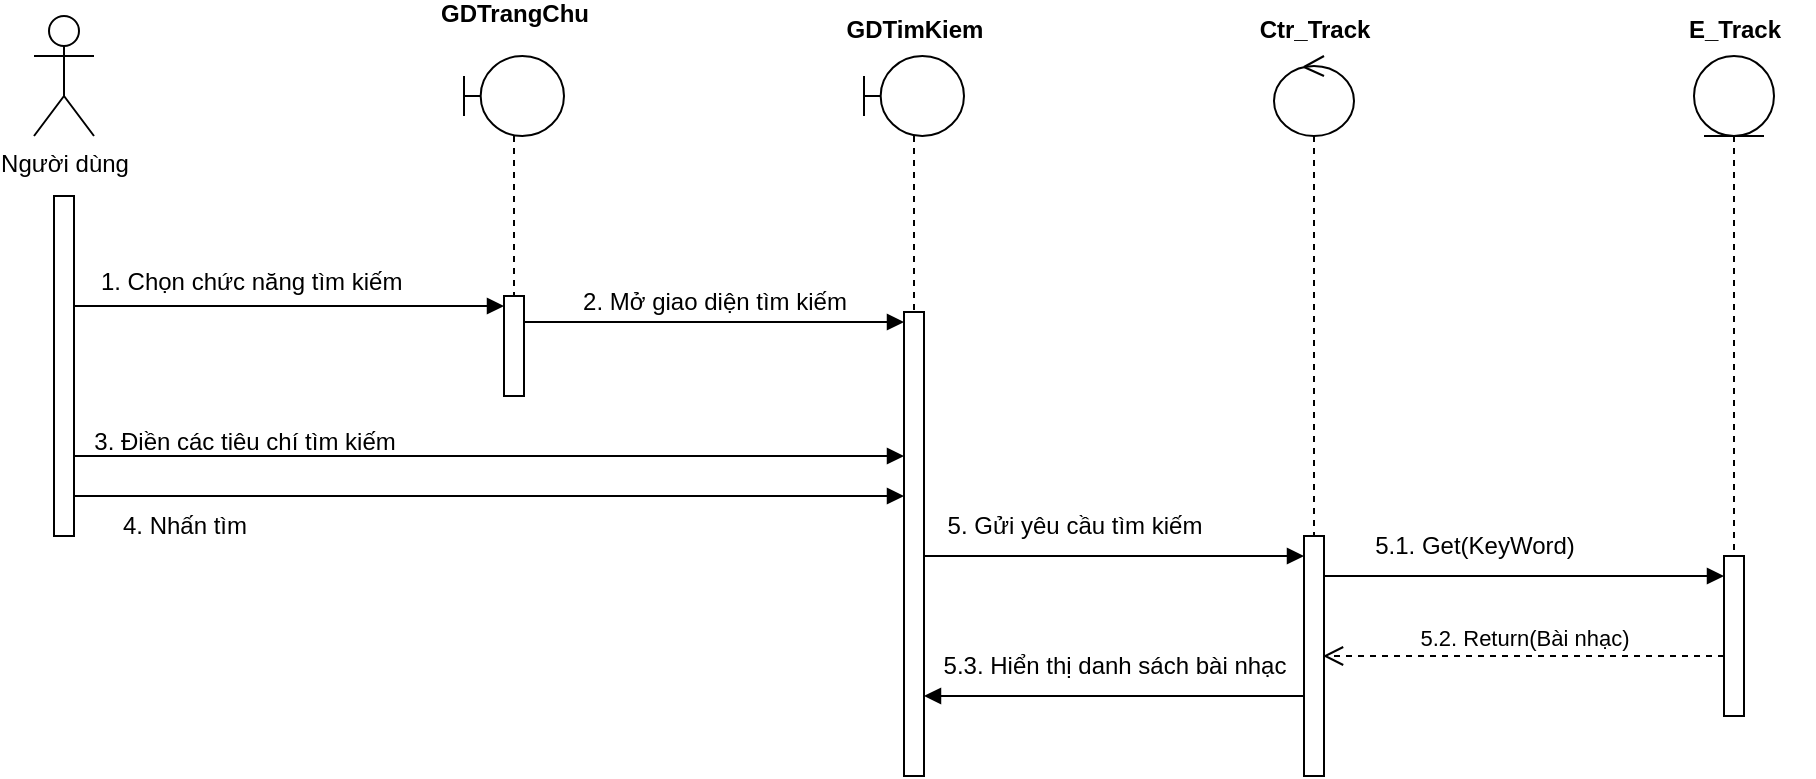 <mxfile version="28.2.4">
  <diagram name="Page-1" id="DWPDHFFD5bjBf8QQksMT">
    <mxGraphModel grid="1" page="1" gridSize="10" guides="1" tooltips="1" connect="1" arrows="1" fold="1" pageScale="1" pageWidth="850" pageHeight="1100" math="0" shadow="0">
      <root>
        <mxCell id="0" />
        <mxCell id="1" parent="0" />
        <mxCell id="C3-tmIuofmcglYMI4C39-1" value="Người dùng" style="shape=umlActor;verticalLabelPosition=bottom;verticalAlign=top;html=1;" vertex="1" parent="1">
          <mxGeometry x="20" y="16" width="30" height="60" as="geometry" />
        </mxCell>
        <mxCell id="C3-tmIuofmcglYMI4C39-2" value="" style="html=1;points=[[0,0,0,0,5],[0,1,0,0,-5],[1,0,0,0,5],[1,1,0,0,-5]];perimeter=orthogonalPerimeter;outlineConnect=0;targetShapes=umlLifeline;portConstraint=eastwest;newEdgeStyle={&quot;curved&quot;:0,&quot;rounded&quot;:0};" vertex="1" parent="1">
          <mxGeometry x="30" y="106" width="10" height="170" as="geometry" />
        </mxCell>
        <mxCell id="C3-tmIuofmcglYMI4C39-3" value="" style="shape=umlLifeline;perimeter=lifelinePerimeter;whiteSpace=wrap;html=1;container=1;dropTarget=0;collapsible=0;recursiveResize=0;outlineConnect=0;portConstraint=eastwest;newEdgeStyle={&quot;curved&quot;:0,&quot;rounded&quot;:0};participant=umlControl;" vertex="1" parent="1">
          <mxGeometry x="640" y="36" width="40" height="320" as="geometry" />
        </mxCell>
        <mxCell id="C3-tmIuofmcglYMI4C39-4" value="Ctr_Track" style="text;align=center;fontStyle=1;verticalAlign=middle;spacingLeft=3;spacingRight=3;strokeColor=none;rotatable=0;points=[[0,0.5],[1,0.5]];portConstraint=eastwest;html=1;" vertex="1" parent="1">
          <mxGeometry x="620" y="10" width="80" height="26" as="geometry" />
        </mxCell>
        <mxCell id="C3-tmIuofmcglYMI4C39-5" value="" style="shape=umlLifeline;perimeter=lifelinePerimeter;whiteSpace=wrap;html=1;container=1;dropTarget=0;collapsible=0;recursiveResize=0;outlineConnect=0;portConstraint=eastwest;newEdgeStyle={&quot;curved&quot;:0,&quot;rounded&quot;:0};participant=umlEntity;" vertex="1" parent="1">
          <mxGeometry x="850" y="36" width="40" height="250" as="geometry" />
        </mxCell>
        <mxCell id="C3-tmIuofmcglYMI4C39-6" value="E_Track" style="text;align=center;fontStyle=1;verticalAlign=middle;spacingLeft=3;spacingRight=3;strokeColor=none;rotatable=0;points=[[0,0.5],[1,0.5]];portConstraint=eastwest;html=1;" vertex="1" parent="1">
          <mxGeometry x="830" y="10" width="80" height="26" as="geometry" />
        </mxCell>
        <mxCell id="C3-tmIuofmcglYMI4C39-7" value="" style="shape=umlLifeline;perimeter=lifelinePerimeter;whiteSpace=wrap;html=1;container=1;dropTarget=0;collapsible=0;recursiveResize=0;outlineConnect=0;portConstraint=eastwest;newEdgeStyle={&quot;curved&quot;:0,&quot;rounded&quot;:0};participant=umlBoundary;" vertex="1" parent="1">
          <mxGeometry x="235" y="36" width="50" height="120" as="geometry" />
        </mxCell>
        <mxCell id="C3-tmIuofmcglYMI4C39-8" value="GDTrangChu" style="text;align=center;fontStyle=1;verticalAlign=middle;spacingLeft=3;spacingRight=3;strokeColor=none;rotatable=0;points=[[0,0.5],[1,0.5]];portConstraint=eastwest;html=1;" vertex="1" parent="1">
          <mxGeometry x="220" y="10" width="80" height="10" as="geometry" />
        </mxCell>
        <mxCell id="C3-tmIuofmcglYMI4C39-9" value="" style="shape=umlLifeline;perimeter=lifelinePerimeter;whiteSpace=wrap;html=1;container=1;dropTarget=0;collapsible=0;recursiveResize=0;outlineConnect=0;portConstraint=eastwest;newEdgeStyle={&quot;curved&quot;:0,&quot;rounded&quot;:0};participant=umlBoundary;" vertex="1" parent="1">
          <mxGeometry x="435" y="36" width="50" height="130" as="geometry" />
        </mxCell>
        <mxCell id="C3-tmIuofmcglYMI4C39-10" value="GDTimKiem" style="text;align=center;fontStyle=1;verticalAlign=middle;spacingLeft=3;spacingRight=3;strokeColor=none;rotatable=0;points=[[0,0.5],[1,0.5]];portConstraint=eastwest;html=1;" vertex="1" parent="1">
          <mxGeometry x="420" y="10" width="80" height="26" as="geometry" />
        </mxCell>
        <mxCell id="C3-tmIuofmcglYMI4C39-11" value="" style="html=1;points=[[0,0,0,0,5],[0,1,0,0,-5],[1,0,0,0,5],[1,1,0,0,-5]];perimeter=orthogonalPerimeter;outlineConnect=0;targetShapes=umlLifeline;portConstraint=eastwest;newEdgeStyle={&quot;curved&quot;:0,&quot;rounded&quot;:0};" vertex="1" parent="1">
          <mxGeometry x="255" y="156" width="10" height="50" as="geometry" />
        </mxCell>
        <mxCell id="C3-tmIuofmcglYMI4C39-12" value="" style="endArrow=block;endFill=1;html=1;align=left;verticalAlign=top;rounded=0;entryX=0;entryY=0;entryDx=0;entryDy=5;entryPerimeter=0;" edge="1" parent="1" source="C3-tmIuofmcglYMI4C39-2" target="C3-tmIuofmcglYMI4C39-11">
          <mxGeometry x="-1" relative="1" as="geometry">
            <mxPoint x="140" y="156" as="sourcePoint" />
            <mxPoint x="250" y="161" as="targetPoint" />
          </mxGeometry>
        </mxCell>
        <mxCell id="C3-tmIuofmcglYMI4C39-13" value="1. Chọn chức năng tìm kiếm&amp;nbsp;" style="text;html=1;align=center;verticalAlign=middle;resizable=0;points=[];autosize=1;strokeColor=none;fillColor=none;" vertex="1" parent="1">
          <mxGeometry x="40" y="134" width="180" height="30" as="geometry" />
        </mxCell>
        <mxCell id="C3-tmIuofmcglYMI4C39-14" value="" style="html=1;points=[[0,0,0,0,5],[0,1,0,0,-5],[1,0,0,0,5],[1,1,0,0,-5]];perimeter=orthogonalPerimeter;outlineConnect=0;targetShapes=umlLifeline;portConstraint=eastwest;newEdgeStyle={&quot;curved&quot;:0,&quot;rounded&quot;:0};" vertex="1" parent="1">
          <mxGeometry x="455" y="164" width="10" height="232" as="geometry" />
        </mxCell>
        <mxCell id="C3-tmIuofmcglYMI4C39-15" value="" style="endArrow=block;endFill=1;html=1;align=left;verticalAlign=top;rounded=0;entryX=0;entryY=0;entryDx=0;entryDy=5;entryPerimeter=0;" edge="1" parent="1" source="C3-tmIuofmcglYMI4C39-11" target="C3-tmIuofmcglYMI4C39-14">
          <mxGeometry x="-1" relative="1" as="geometry">
            <mxPoint x="250" y="186" as="sourcePoint" />
            <mxPoint x="560" y="186" as="targetPoint" />
          </mxGeometry>
        </mxCell>
        <mxCell id="C3-tmIuofmcglYMI4C39-16" value="2. Mở giao diện tìm kiếm" style="text;html=1;align=center;verticalAlign=middle;resizable=0;points=[];autosize=1;strokeColor=none;fillColor=none;" vertex="1" parent="1">
          <mxGeometry x="280" y="144" width="160" height="30" as="geometry" />
        </mxCell>
        <mxCell id="C3-tmIuofmcglYMI4C39-17" value="" style="endArrow=block;endFill=1;html=1;edgeStyle=orthogonalEdgeStyle;align=left;verticalAlign=top;rounded=0;" edge="1" parent="1" target="C3-tmIuofmcglYMI4C39-14">
          <mxGeometry x="-1" relative="1" as="geometry">
            <mxPoint x="40" y="236" as="sourcePoint" />
            <mxPoint x="350" y="236" as="targetPoint" />
            <Array as="points">
              <mxPoint x="350" y="236" />
              <mxPoint x="350" y="236" />
            </Array>
          </mxGeometry>
        </mxCell>
        <mxCell id="C3-tmIuofmcglYMI4C39-18" value="3. Điền các tiêu chí tìm kiếm" style="text;html=1;align=center;verticalAlign=middle;resizable=0;points=[];autosize=1;strokeColor=none;fillColor=none;" vertex="1" parent="1">
          <mxGeometry x="40" y="214" width="170" height="30" as="geometry" />
        </mxCell>
        <mxCell id="C3-tmIuofmcglYMI4C39-19" value="" style="endArrow=block;endFill=1;html=1;align=left;verticalAlign=top;rounded=0;" edge="1" parent="1" target="C3-tmIuofmcglYMI4C39-14">
          <mxGeometry x="-1" relative="1" as="geometry">
            <mxPoint x="40" y="256" as="sourcePoint" />
            <mxPoint x="380" y="266" as="targetPoint" />
          </mxGeometry>
        </mxCell>
        <mxCell id="C3-tmIuofmcglYMI4C39-20" value="4. Nhấn tìm" style="text;html=1;align=center;verticalAlign=middle;resizable=0;points=[];autosize=1;strokeColor=none;fillColor=none;" vertex="1" parent="1">
          <mxGeometry x="50" y="256" width="90" height="30" as="geometry" />
        </mxCell>
        <mxCell id="C3-tmIuofmcglYMI4C39-21" value="" style="html=1;points=[[0,0,0,0,5],[0,1,0,0,-5],[1,0,0,0,5],[1,1,0,0,-5]];perimeter=orthogonalPerimeter;outlineConnect=0;targetShapes=umlLifeline;portConstraint=eastwest;newEdgeStyle={&quot;curved&quot;:0,&quot;rounded&quot;:0};" vertex="1" parent="1">
          <mxGeometry x="655" y="276" width="10" height="120" as="geometry" />
        </mxCell>
        <mxCell id="C3-tmIuofmcglYMI4C39-22" value="" style="endArrow=block;endFill=1;html=1;align=left;verticalAlign=top;rounded=0;" edge="1" parent="1">
          <mxGeometry x="-1" relative="1" as="geometry">
            <mxPoint x="465" y="286" as="sourcePoint" />
            <mxPoint x="655" y="286" as="targetPoint" />
          </mxGeometry>
        </mxCell>
        <mxCell id="C3-tmIuofmcglYMI4C39-23" value="5. Gửi yêu cầu tìm kiếm" style="text;html=1;align=center;verticalAlign=middle;resizable=0;points=[];autosize=1;strokeColor=none;fillColor=none;" vertex="1" parent="1">
          <mxGeometry x="465" y="256" width="150" height="30" as="geometry" />
        </mxCell>
        <mxCell id="C3-tmIuofmcglYMI4C39-24" value="" style="html=1;points=[[0,0,0,0,5],[0,1,0,0,-5],[1,0,0,0,5],[1,1,0,0,-5]];perimeter=orthogonalPerimeter;outlineConnect=0;targetShapes=umlLifeline;portConstraint=eastwest;newEdgeStyle={&quot;curved&quot;:0,&quot;rounded&quot;:0};" vertex="1" parent="1">
          <mxGeometry x="865" y="286" width="10" height="80" as="geometry" />
        </mxCell>
        <mxCell id="C3-tmIuofmcglYMI4C39-25" value="" style="endArrow=block;endFill=1;html=1;align=left;verticalAlign=top;rounded=0;" edge="1" parent="1" target="C3-tmIuofmcglYMI4C39-24">
          <mxGeometry x="-1" relative="1" as="geometry">
            <mxPoint x="665" y="296" as="sourcePoint" />
            <mxPoint x="900" y="296" as="targetPoint" />
          </mxGeometry>
        </mxCell>
        <mxCell id="C3-tmIuofmcglYMI4C39-26" value="5.1. Get(KeyWord)" style="text;html=1;align=center;verticalAlign=middle;resizable=0;points=[];autosize=1;strokeColor=none;fillColor=none;" vertex="1" parent="1">
          <mxGeometry x="680" y="266" width="120" height="30" as="geometry" />
        </mxCell>
        <mxCell id="C3-tmIuofmcglYMI4C39-27" value="5.2. Return(Bài nhạc)" style="html=1;verticalAlign=bottom;endArrow=open;dashed=1;endSize=8;curved=0;rounded=0;" edge="1" parent="1">
          <mxGeometry relative="1" as="geometry">
            <mxPoint x="865" y="336" as="sourcePoint" />
            <mxPoint x="664.5" y="336" as="targetPoint" />
          </mxGeometry>
        </mxCell>
        <mxCell id="C3-tmIuofmcglYMI4C39-28" value="" style="endArrow=block;endFill=1;html=1;align=left;verticalAlign=top;rounded=0;" edge="1" parent="1">
          <mxGeometry x="-1" relative="1" as="geometry">
            <mxPoint x="655" y="356" as="sourcePoint" />
            <mxPoint x="465" y="356" as="targetPoint" />
          </mxGeometry>
        </mxCell>
        <mxCell id="C3-tmIuofmcglYMI4C39-29" value="5.3. Hiển thị danh sách bài nhạc" style="text;html=1;align=center;verticalAlign=middle;resizable=0;points=[];autosize=1;strokeColor=none;fillColor=none;" vertex="1" parent="1">
          <mxGeometry x="465" y="326" width="190" height="30" as="geometry" />
        </mxCell>
      </root>
    </mxGraphModel>
  </diagram>
</mxfile>
